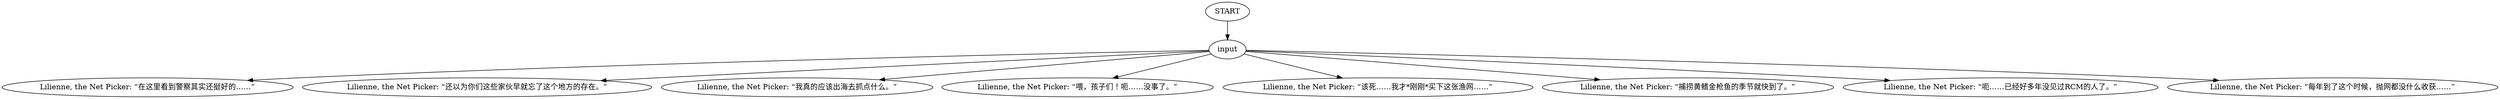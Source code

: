 # VILLAGE / NETPICKER barks
# NETPICKER barking
# ==================================================
digraph G {
	  0 [label="START"];
	  1 [label="input"];
	  2 [label="Lilienne, the Net Picker: “在这里看到警察其实还挺好的……”"];
	  3 [label="Lilienne, the Net Picker: “还以为你们这些家伙早就忘了这个地方的存在。”"];
	  4 [label="Lilienne, the Net Picker: “我真的应该出海去抓点什么。”"];
	  5 [label="Lilienne, the Net Picker: “喂，孩子们！呃……没事了。”"];
	  7 [label="Lilienne, the Net Picker: “该死……我才*刚刚*买下这张渔网……”"];
	  8 [label="Lilienne, the Net Picker: “捕捞黄鳍金枪鱼的季节就快到了。”"];
	  9 [label="Lilienne, the Net Picker: “呃……已经好多年没见过RCM的人了。”"];
	  10 [label="Lilienne, the Net Picker: “每年到了这个时候，抛网都没什么收获……”"];
	  0 -> 1
	  1 -> 2
	  1 -> 3
	  1 -> 4
	  1 -> 5
	  1 -> 7
	  1 -> 8
	  1 -> 9
	  1 -> 10
}


